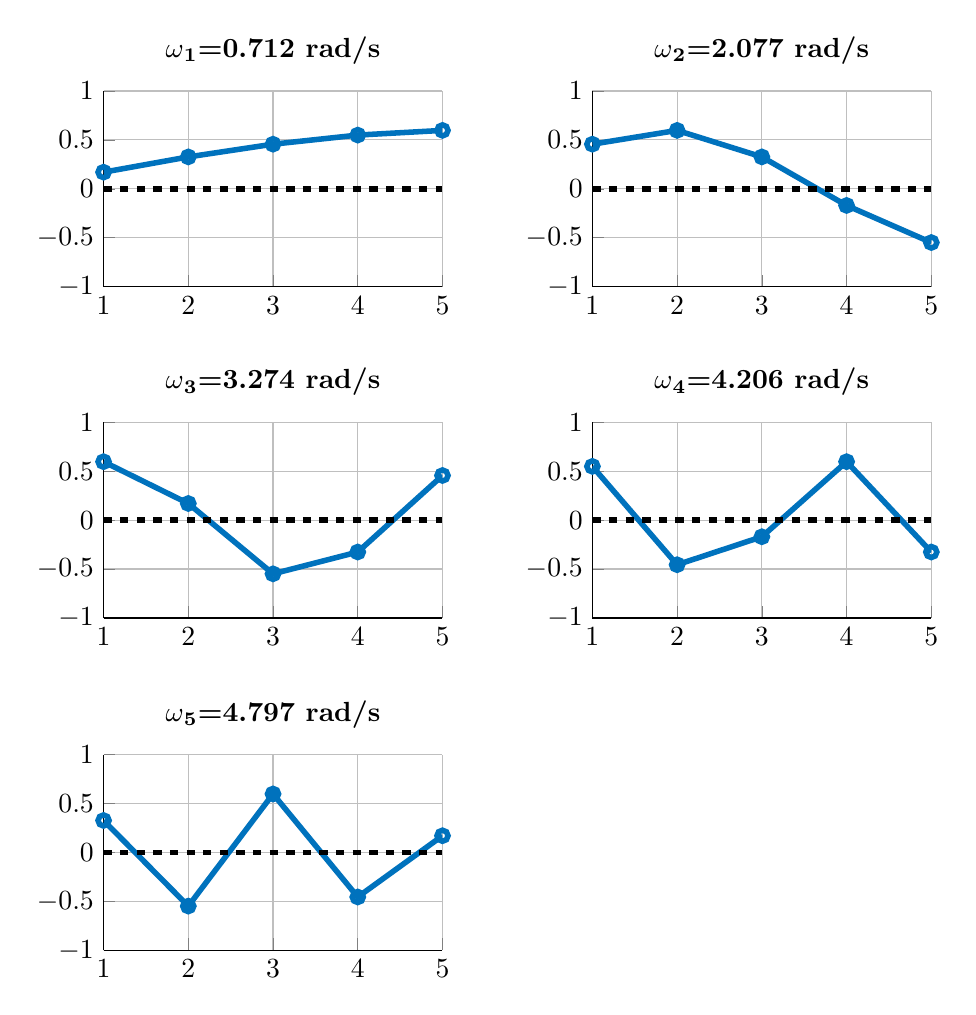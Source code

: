 % This file was created by matlab2tikz.
%
\definecolor{mycolor1}{rgb}{0.0,0.447,0.741}%
%
\begin{tikzpicture}

\begin{axis}[%
width=0.355\textwidth,
height=0.205\textwidth,
at={(0\textwidth,0.695\textwidth)},
scale only axis,
xmin=1,
xmax=5,
ymin=-1,
ymax=1,
axis background/.style={fill=white},
title style={font=\bfseries},
title={$\omega{}_\text{1}\text{=0.712 rad/s}$},
axis x line*=bottom,
axis y line*=left,
xmajorgrids,
ymajorgrids,
ylabel style={font=\small},
xlabel style={font=\small}
]
\addplot [color=mycolor1, line width=2.0pt, mark=o, mark options={solid, mycolor1}, forget plot]
  table[row sep=crcr]{%
1	0.17\\
2	0.326\\
3	0.456\\
4	0.549\\
5	0.597\\
};
\addplot [color=black, dashed, line width=2.0pt, forget plot]
  table[row sep=crcr]{%
1	0\\
2	0\\
3	0\\
4	0\\
5	0\\
};
\end{axis}

\begin{axis}[%
width=0.355\textwidth,
height=0.205\textwidth,
at={(0.512\textwidth,0.695\textwidth)},
scale only axis,
xmin=1,
xmax=5,
ymin=-1,
ymax=1,
axis background/.style={fill=white},
title style={font=\bfseries},
title={$\omega{}_\text{2}\text{=2.077 rad/s}$},
axis x line*=bottom,
axis y line*=left,
xmajorgrids,
ymajorgrids,
ylabel style={font=\small},
xlabel style={font=\small}
]
\addplot [color=mycolor1, line width=2.0pt, mark=o, mark options={solid, mycolor1}, forget plot]
  table[row sep=crcr]{%
1	0.456\\
2	0.597\\
3	0.326\\
4	-0.17\\
5	-0.549\\
};
\addplot [color=black, dashed, line width=2.0pt, forget plot]
  table[row sep=crcr]{%
1	0\\
2	0\\
3	0\\
4	0\\
5	0\\
};
\end{axis}

\begin{axis}[%
width=0.355\textwidth,
height=0.205\textwidth,
at={(0\textwidth,0.348\textwidth)},
scale only axis,
xmin=1,
xmax=5,
ymin=-1,
ymax=1,
axis background/.style={fill=white},
title style={font=\bfseries},
title={$\omega{}_\text{3}\text{=3.274 rad/s}$},
axis x line*=bottom,
axis y line*=left,
xmajorgrids,
ymajorgrids,
ylabel style={font=\small},
xlabel style={font=\small}
]
\addplot [color=mycolor1, line width=2.0pt, mark=o, mark options={solid, mycolor1}, forget plot]
  table[row sep=crcr]{%
1	0.597\\
2	0.17\\
3	-0.549\\
4	-0.326\\
5	0.456\\
};
\addplot [color=black, dashed, line width=2.0pt, forget plot]
  table[row sep=crcr]{%
1	0\\
2	0\\
3	0\\
4	0\\
5	0\\
};
\end{axis}

\begin{axis}[%
width=0.355\textwidth,
height=0.205\textwidth,
at={(0.512\textwidth,0.348\textwidth)},
scale only axis,
xmin=1,
xmax=5,
ymin=-1,
ymax=1,
axis background/.style={fill=white},
title style={font=\bfseries},
title={$\omega{}_\text{4}\text{=4.206 rad/s}$},
axis x line*=bottom,
axis y line*=left,
xmajorgrids,
ymajorgrids,
ylabel style={font=\small},
xlabel style={font=\small}
]
\addplot [color=mycolor1, line width=2.0pt, mark=o, mark options={solid, mycolor1}, forget plot]
  table[row sep=crcr]{%
1	0.549\\
2	-0.456\\
3	-0.17\\
4	0.597\\
5	-0.326\\
};
\addplot [color=black, dashed, line width=2.0pt, forget plot]
  table[row sep=crcr]{%
1	0\\
2	0\\
3	0\\
4	0\\
5	0\\
};
\end{axis}

\begin{axis}[%
width=0.355\textwidth,
height=0.205\textwidth,
at={(0\textwidth,0\textwidth)},
scale only axis,
xmin=1,
xmax=5,
ymin=-1,
ymax=1,
axis background/.style={fill=white},
title style={font=\bfseries},
title={$\omega{}_\text{5}\text{=4.797 rad/s}$},
axis x line*=bottom,
axis y line*=left,
xmajorgrids,
ymajorgrids,
ylabel style={font=\small},
xlabel style={font=\small}
]
\addplot [color=mycolor1, line width=2.0pt, mark=o, mark options={solid, mycolor1}, forget plot]
  table[row sep=crcr]{%
1	0.326\\
2	-0.549\\
3	0.597\\
4	-0.456\\
5	0.17\\
};
\addplot [color=black, dashed, line width=2.0pt, forget plot]
  table[row sep=crcr]{%
1	0\\
2	0\\
3	0\\
4	0\\
5	0\\
};
\end{axis}
\end{tikzpicture}%